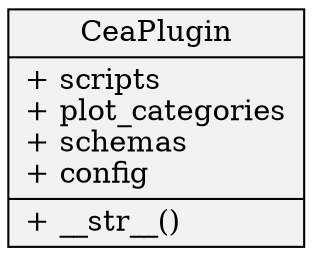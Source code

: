 digraph cea_plugin {

    node[shape=record,style=filled,fillcolor=gray95];

    cea_plugin[label = "{CeaPlugin|+ scripts\l+ plot_categories\l+ schemas\l+ config\l|+ __str__()\l}"];

}